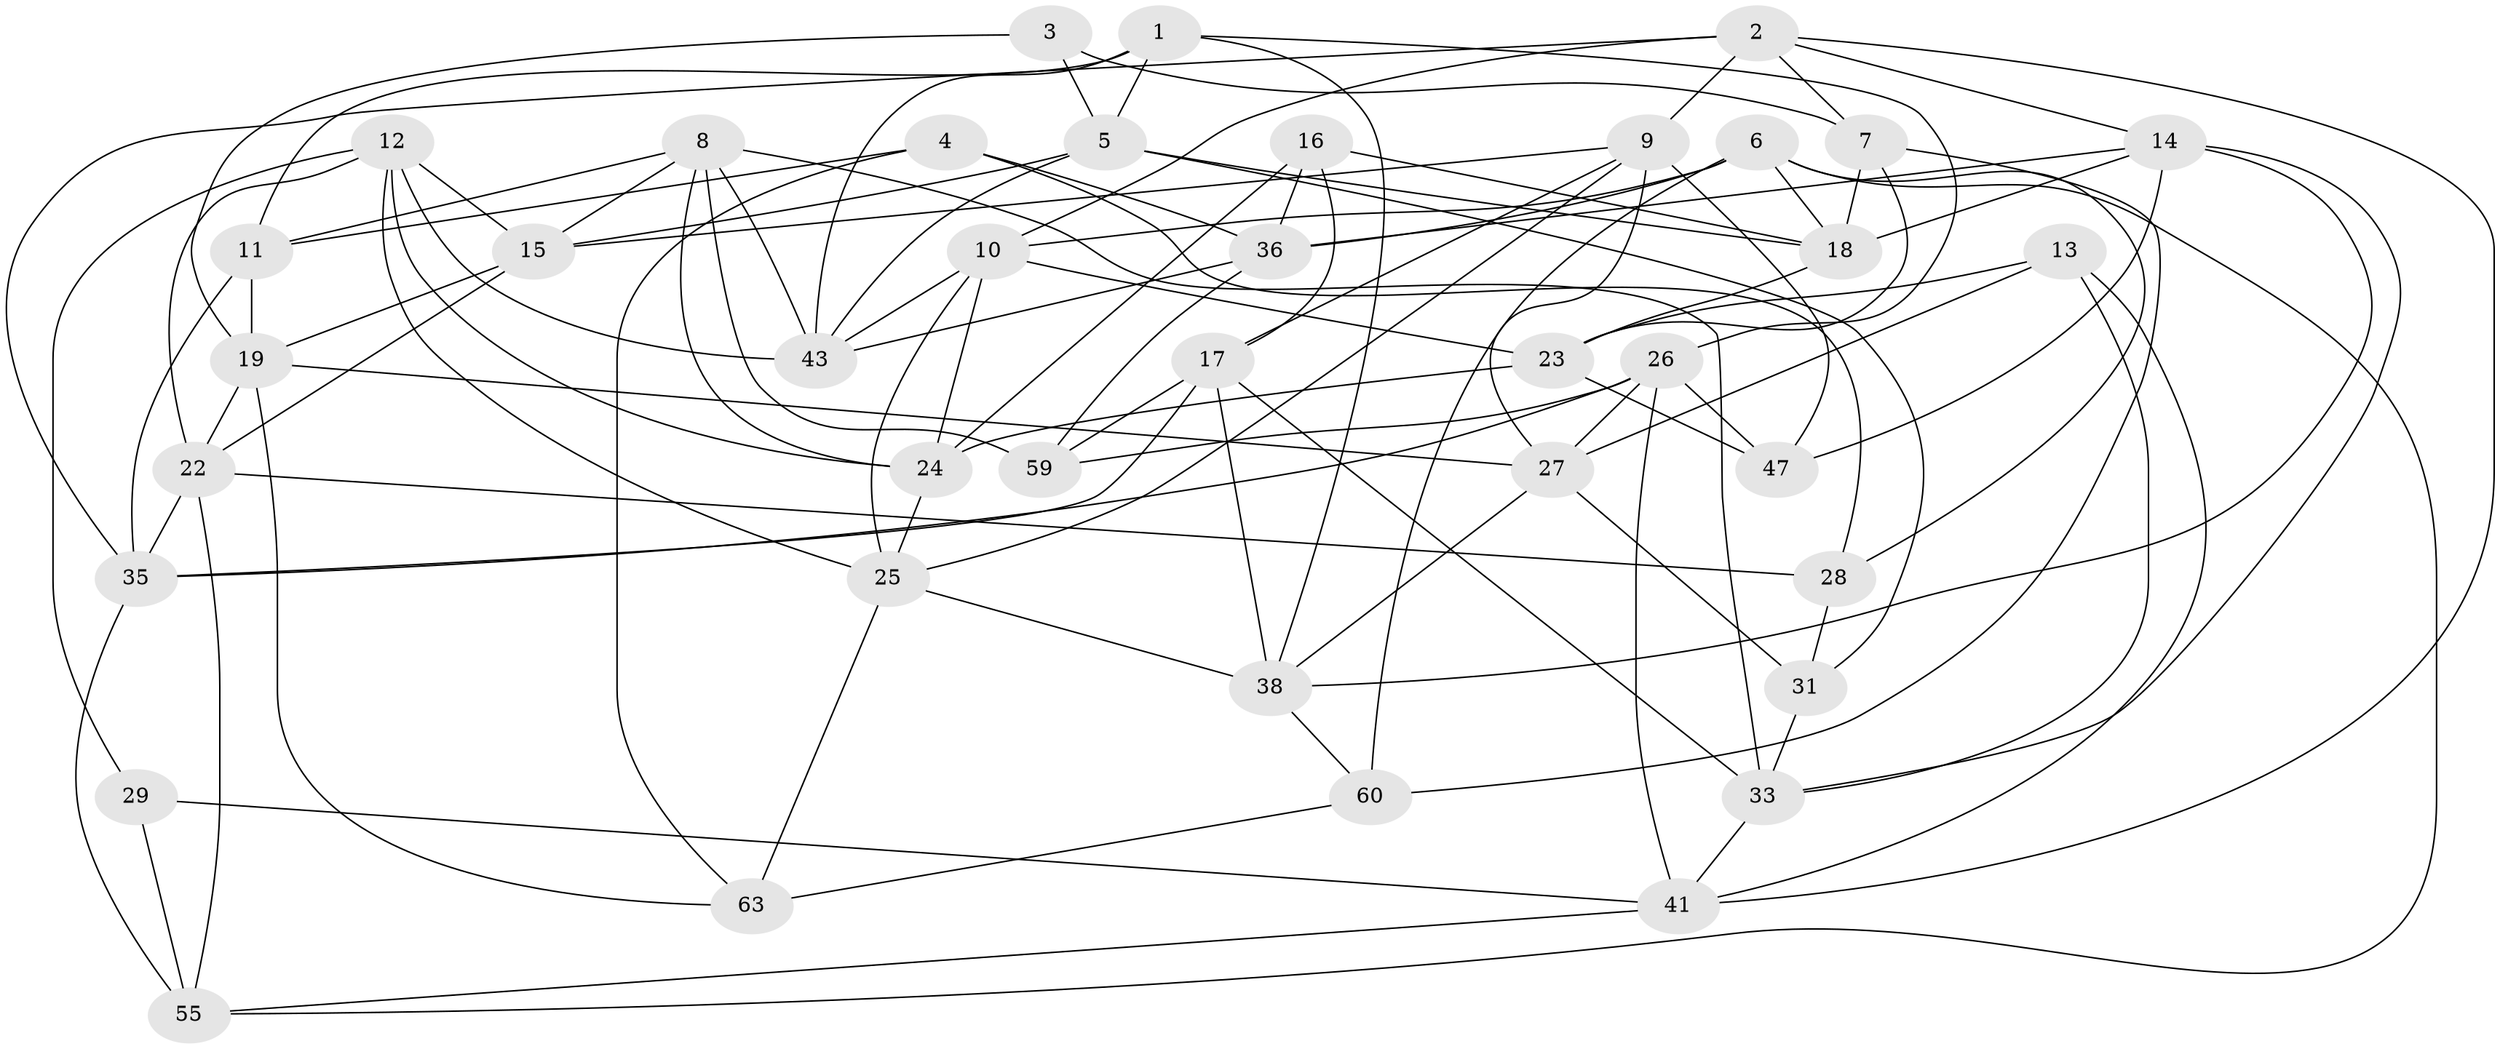 // Generated by graph-tools (version 1.1) at 2025/52/02/27/25 19:52:31]
// undirected, 39 vertices, 103 edges
graph export_dot {
graph [start="1"]
  node [color=gray90,style=filled];
  1 [super="+20"];
  2 [super="+45"];
  3;
  4;
  5 [super="+30"];
  6 [super="+40"];
  7 [super="+32"];
  8 [super="+34"];
  9 [super="+44"];
  10 [super="+21"];
  11 [super="+65"];
  12 [super="+54"];
  13;
  14 [super="+56"];
  15 [super="+39"];
  16;
  17 [super="+66"];
  18 [super="+51"];
  19 [super="+57"];
  22 [super="+49"];
  23 [super="+67"];
  24 [super="+48"];
  25 [super="+58"];
  26 [super="+52"];
  27 [super="+46"];
  28;
  29;
  31;
  33 [super="+64"];
  35 [super="+37"];
  36 [super="+42"];
  38 [super="+62"];
  41 [super="+53"];
  43 [super="+50"];
  47;
  55 [super="+61"];
  59;
  60;
  63;
  1 -- 43;
  1 -- 5;
  1 -- 11 [weight=2];
  1 -- 26;
  1 -- 38;
  2 -- 7;
  2 -- 41;
  2 -- 9;
  2 -- 35;
  2 -- 10;
  2 -- 14;
  3 -- 19;
  3 -- 7 [weight=2];
  3 -- 5;
  4 -- 63;
  4 -- 28;
  4 -- 36;
  4 -- 11;
  5 -- 31;
  5 -- 18;
  5 -- 15;
  5 -- 43;
  6 -- 36;
  6 -- 28;
  6 -- 18;
  6 -- 60;
  6 -- 10;
  6 -- 55;
  7 -- 18;
  7 -- 60;
  7 -- 23;
  8 -- 33;
  8 -- 11;
  8 -- 59;
  8 -- 24;
  8 -- 15;
  8 -- 43;
  9 -- 15;
  9 -- 27;
  9 -- 25;
  9 -- 47;
  9 -- 17;
  10 -- 23;
  10 -- 24;
  10 -- 25;
  10 -- 43;
  11 -- 35;
  11 -- 19;
  12 -- 43;
  12 -- 24;
  12 -- 22;
  12 -- 25;
  12 -- 29;
  12 -- 15;
  13 -- 23;
  13 -- 27;
  13 -- 33;
  13 -- 41;
  14 -- 18;
  14 -- 33;
  14 -- 36;
  14 -- 47;
  14 -- 38;
  15 -- 19;
  15 -- 22;
  16 -- 36;
  16 -- 24;
  16 -- 18;
  16 -- 17;
  17 -- 59;
  17 -- 35;
  17 -- 33;
  17 -- 38;
  18 -- 23;
  19 -- 63;
  19 -- 22;
  19 -- 27;
  22 -- 55;
  22 -- 35;
  22 -- 28;
  23 -- 24;
  23 -- 47;
  24 -- 25;
  25 -- 38;
  25 -- 63;
  26 -- 59;
  26 -- 35;
  26 -- 41;
  26 -- 27;
  26 -- 47;
  27 -- 38;
  27 -- 31;
  28 -- 31;
  29 -- 41;
  29 -- 55 [weight=2];
  31 -- 33;
  33 -- 41;
  35 -- 55;
  36 -- 59;
  36 -- 43;
  38 -- 60;
  41 -- 55;
  60 -- 63;
}
